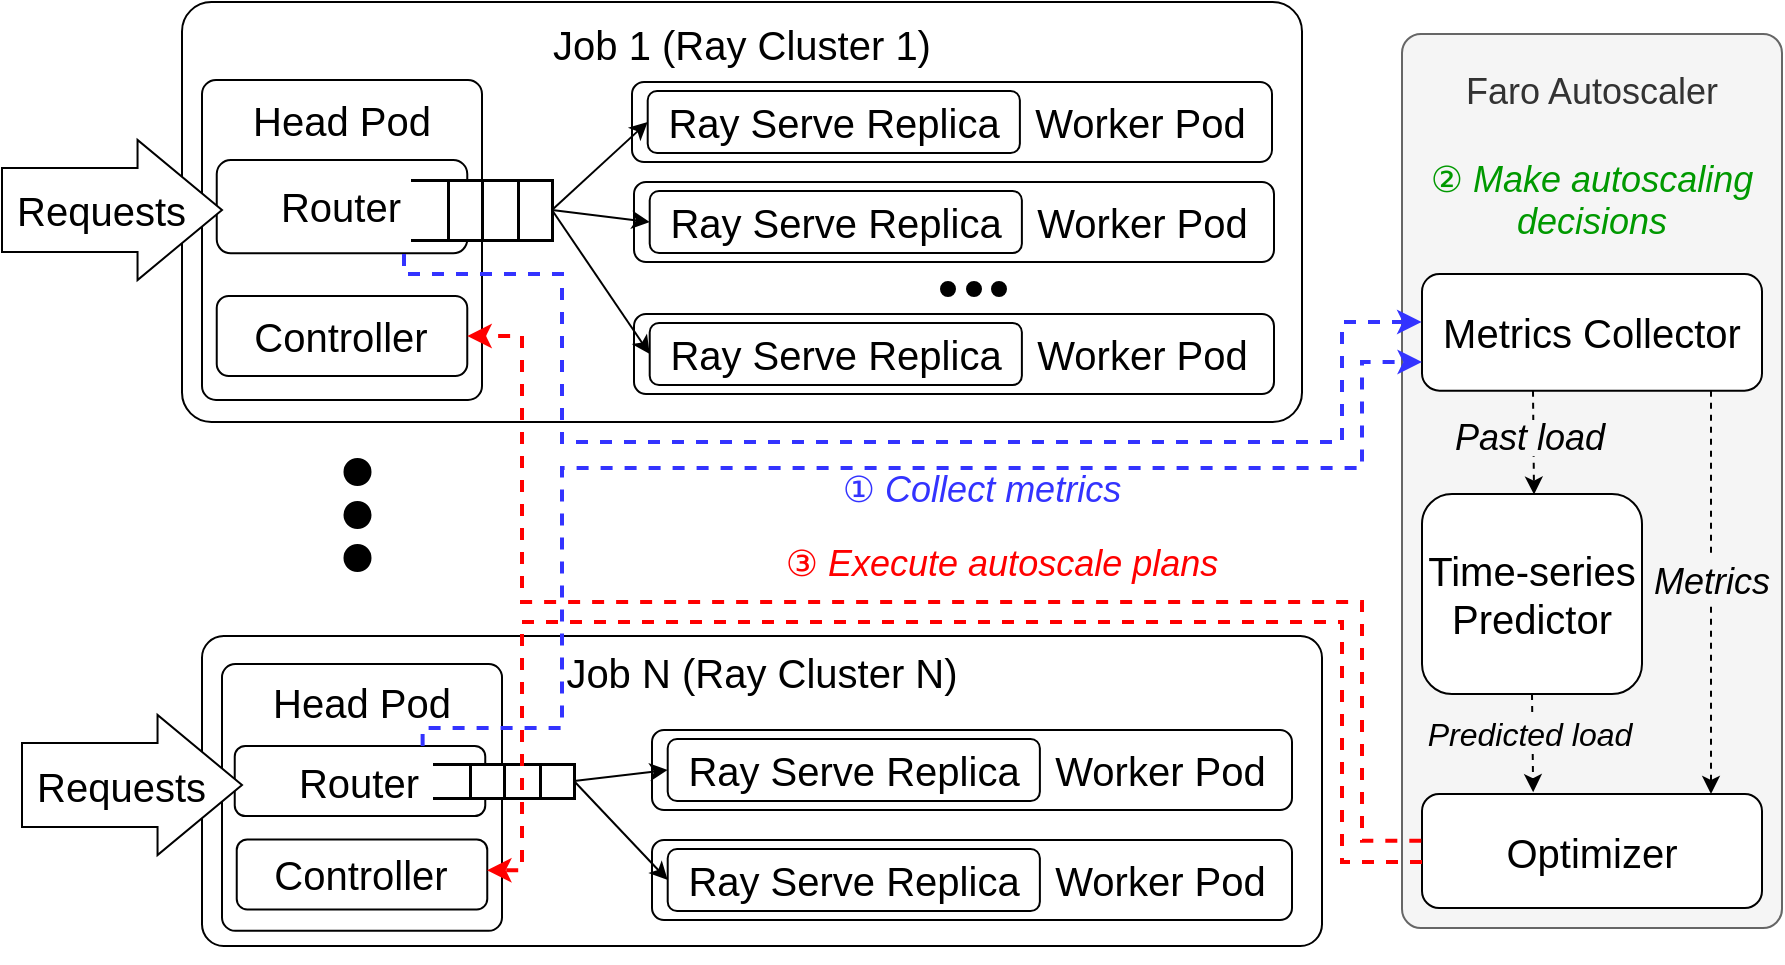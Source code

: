 <mxfile version="21.1.2" type="device">
  <diagram name="Page-1" id="ODiKtK3Bn3Vrpn2LKAS7">
    <mxGraphModel dx="1195" dy="712" grid="1" gridSize="10" guides="1" tooltips="1" connect="1" arrows="1" fold="1" page="1" pageScale="1" pageWidth="1100" pageHeight="850" math="0" shadow="0">
      <root>
        <mxCell id="0" />
        <mxCell id="1" parent="0" />
        <mxCell id="kD2B1rjUraq4vyGs7eOG-198" value="&lt;font style=&quot;font-size: 20px;&quot;&gt;Job 1 (Ray Cluster 1)&lt;br&gt;&lt;br&gt;&lt;br&gt;&lt;br&gt;&lt;br&gt;&lt;br&gt;&lt;br&gt;&lt;br&gt;&lt;/font&gt;" style="rounded=1;whiteSpace=wrap;html=1;arcSize=7;" parent="1" vertex="1">
          <mxGeometry x="150" y="120" width="560" height="210" as="geometry" />
        </mxCell>
        <mxCell id="kD2B1rjUraq4vyGs7eOG-6" value="" style="group" parent="1" vertex="1" connectable="0">
          <mxGeometry x="160" y="159" width="140" height="160" as="geometry" />
        </mxCell>
        <mxCell id="kD2B1rjUraq4vyGs7eOG-1" value="&lt;font style=&quot;font-size: 20px;&quot;&gt;Head Pod&lt;br&gt;&lt;br&gt;&lt;br&gt;&lt;br&gt;&lt;br&gt;&lt;br&gt;&lt;/font&gt;" style="rounded=1;whiteSpace=wrap;html=1;arcSize=5;" parent="kD2B1rjUraq4vyGs7eOG-6" vertex="1">
          <mxGeometry width="140" height="160" as="geometry" />
        </mxCell>
        <mxCell id="kD2B1rjUraq4vyGs7eOG-4" value="&lt;font style=&quot;font-size: 20px;&quot;&gt;Router&lt;/font&gt;" style="whiteSpace=wrap;html=1;rounded=1;" parent="kD2B1rjUraq4vyGs7eOG-6" vertex="1">
          <mxGeometry x="7.368" y="40" width="125.263" height="46.667" as="geometry" />
        </mxCell>
        <mxCell id="kD2B1rjUraq4vyGs7eOG-5" value="&lt;font style=&quot;font-size: 20px;&quot;&gt;Controller&lt;/font&gt;" style="whiteSpace=wrap;html=1;rounded=1;" parent="kD2B1rjUraq4vyGs7eOG-6" vertex="1">
          <mxGeometry x="7.368" y="108" width="125.263" height="40" as="geometry" />
        </mxCell>
        <mxCell id="kD2B1rjUraq4vyGs7eOG-13" value="" style="group;strokeWidth=2;strokeColor=none;rounded=1;" parent="1" vertex="1" connectable="0">
          <mxGeometry x="375" y="160" width="320" height="40" as="geometry" />
        </mxCell>
        <mxCell id="kD2B1rjUraq4vyGs7eOG-2" value="&lt;font style=&quot;font-size: 20px;&quot;&gt;Worker Pod&amp;nbsp;&amp;nbsp;&lt;/font&gt;" style="whiteSpace=wrap;html=1;rounded=1;align=right;" parent="kD2B1rjUraq4vyGs7eOG-13" vertex="1">
          <mxGeometry width="320" height="40" as="geometry" />
        </mxCell>
        <mxCell id="kD2B1rjUraq4vyGs7eOG-8" value="&lt;font style=&quot;font-size: 20px;&quot;&gt;Ray Serve Replica&lt;/font&gt;" style="whiteSpace=wrap;html=1;rounded=1;" parent="kD2B1rjUraq4vyGs7eOG-13" vertex="1">
          <mxGeometry x="7.855" y="4.446" width="186.085" height="31.109" as="geometry" />
        </mxCell>
        <mxCell id="kD2B1rjUraq4vyGs7eOG-14" value="" style="group" parent="1" vertex="1" connectable="0">
          <mxGeometry x="376" y="210" width="320" height="40" as="geometry" />
        </mxCell>
        <mxCell id="kD2B1rjUraq4vyGs7eOG-15" value="&lt;font style=&quot;font-size: 20px;&quot;&gt;Worker Pod&amp;nbsp;&amp;nbsp;&lt;/font&gt;" style="whiteSpace=wrap;html=1;rounded=1;align=right;" parent="kD2B1rjUraq4vyGs7eOG-14" vertex="1">
          <mxGeometry width="320" height="40" as="geometry" />
        </mxCell>
        <mxCell id="kD2B1rjUraq4vyGs7eOG-16" value="&lt;font style=&quot;font-size: 20px;&quot;&gt;Ray Serve Replica&lt;/font&gt;" style="whiteSpace=wrap;html=1;rounded=1;" parent="kD2B1rjUraq4vyGs7eOG-14" vertex="1">
          <mxGeometry x="7.855" y="4.446" width="186.085" height="31.109" as="geometry" />
        </mxCell>
        <mxCell id="kD2B1rjUraq4vyGs7eOG-64" value="" style="shape=table;startSize=0;container=1;collapsible=0;childLayout=tableLayout;fontSize=16;left=0;strokeWidth=1.5;" parent="1" vertex="1">
          <mxGeometry x="265" y="209" width="70" height="30" as="geometry" />
        </mxCell>
        <mxCell id="kD2B1rjUraq4vyGs7eOG-65" value="" style="shape=tableRow;horizontal=0;startSize=0;swimlaneHead=0;swimlaneBody=0;strokeColor=inherit;top=0;left=0;bottom=0;right=0;collapsible=0;dropTarget=0;fillColor=none;points=[[0,0.5],[1,0.5]];portConstraint=eastwest;fontSize=16;" parent="kD2B1rjUraq4vyGs7eOG-64" vertex="1">
          <mxGeometry width="70" height="30" as="geometry" />
        </mxCell>
        <mxCell id="kD2B1rjUraq4vyGs7eOG-66" value="" style="shape=partialRectangle;html=1;whiteSpace=wrap;connectable=0;strokeColor=inherit;overflow=hidden;fillColor=none;top=0;left=0;bottom=0;right=0;pointerEvents=1;fontSize=16;" parent="kD2B1rjUraq4vyGs7eOG-65" vertex="1">
          <mxGeometry width="18" height="30" as="geometry">
            <mxRectangle width="18" height="30" as="alternateBounds" />
          </mxGeometry>
        </mxCell>
        <mxCell id="kD2B1rjUraq4vyGs7eOG-67" value="" style="shape=partialRectangle;html=1;whiteSpace=wrap;connectable=0;strokeColor=inherit;overflow=hidden;fillColor=none;top=0;left=0;bottom=0;right=0;pointerEvents=1;fontSize=16;" parent="kD2B1rjUraq4vyGs7eOG-65" vertex="1">
          <mxGeometry x="18" width="17" height="30" as="geometry">
            <mxRectangle width="17" height="30" as="alternateBounds" />
          </mxGeometry>
        </mxCell>
        <mxCell id="kD2B1rjUraq4vyGs7eOG-81" style="shape=partialRectangle;html=1;whiteSpace=wrap;connectable=0;strokeColor=inherit;overflow=hidden;fillColor=none;top=0;left=0;bottom=0;right=0;pointerEvents=1;fontSize=16;" parent="kD2B1rjUraq4vyGs7eOG-65" vertex="1">
          <mxGeometry x="35" width="18" height="30" as="geometry">
            <mxRectangle width="18" height="30" as="alternateBounds" />
          </mxGeometry>
        </mxCell>
        <mxCell id="kD2B1rjUraq4vyGs7eOG-82" style="shape=partialRectangle;html=1;whiteSpace=wrap;connectable=0;strokeColor=inherit;overflow=hidden;fillColor=none;top=0;left=0;bottom=0;right=0;pointerEvents=1;fontSize=16;" parent="kD2B1rjUraq4vyGs7eOG-65" vertex="1">
          <mxGeometry x="53" width="17" height="30" as="geometry">
            <mxRectangle width="17" height="30" as="alternateBounds" />
          </mxGeometry>
        </mxCell>
        <mxCell id="kD2B1rjUraq4vyGs7eOG-83" value="" style="group" parent="1" vertex="1" connectable="0">
          <mxGeometry x="376" y="276" width="320" height="40" as="geometry" />
        </mxCell>
        <mxCell id="kD2B1rjUraq4vyGs7eOG-84" value="&lt;font style=&quot;font-size: 20px;&quot;&gt;Worker Pod&amp;nbsp;&amp;nbsp;&lt;/font&gt;" style="whiteSpace=wrap;html=1;rounded=1;align=right;" parent="kD2B1rjUraq4vyGs7eOG-83" vertex="1">
          <mxGeometry width="320" height="40" as="geometry" />
        </mxCell>
        <mxCell id="kD2B1rjUraq4vyGs7eOG-85" value="&lt;font style=&quot;font-size: 20px;&quot;&gt;Ray Serve Replica&lt;/font&gt;" style="whiteSpace=wrap;html=1;rounded=1;" parent="kD2B1rjUraq4vyGs7eOG-83" vertex="1">
          <mxGeometry x="7.855" y="4.446" width="186.085" height="31.109" as="geometry" />
        </mxCell>
        <mxCell id="kD2B1rjUraq4vyGs7eOG-110" value="" style="endArrow=classic;html=1;rounded=0;exitX=1;exitY=0.5;exitDx=0;exitDy=0;entryX=0;entryY=0.5;entryDx=0;entryDy=0;" parent="1" source="kD2B1rjUraq4vyGs7eOG-65" target="kD2B1rjUraq4vyGs7eOG-8" edge="1">
          <mxGeometry width="50" height="50" relative="1" as="geometry">
            <mxPoint x="540" y="295" as="sourcePoint" />
            <mxPoint x="590" y="245" as="targetPoint" />
          </mxGeometry>
        </mxCell>
        <mxCell id="kD2B1rjUraq4vyGs7eOG-111" value="" style="endArrow=classic;html=1;rounded=0;exitX=1;exitY=0.5;exitDx=0;exitDy=0;entryX=0;entryY=0.5;entryDx=0;entryDy=0;" parent="1" source="kD2B1rjUraq4vyGs7eOG-64" target="kD2B1rjUraq4vyGs7eOG-16" edge="1">
          <mxGeometry width="50" height="50" relative="1" as="geometry">
            <mxPoint x="370" y="245" as="sourcePoint" />
            <mxPoint x="438" y="180" as="targetPoint" />
          </mxGeometry>
        </mxCell>
        <mxCell id="kD2B1rjUraq4vyGs7eOG-112" value="" style="endArrow=classic;html=1;rounded=0;exitX=1;exitY=0.5;exitDx=0;exitDy=0;entryX=0;entryY=0.5;entryDx=0;entryDy=0;" parent="1" source="kD2B1rjUraq4vyGs7eOG-65" target="kD2B1rjUraq4vyGs7eOG-85" edge="1">
          <mxGeometry width="50" height="50" relative="1" as="geometry">
            <mxPoint x="370" y="245" as="sourcePoint" />
            <mxPoint x="438" y="240" as="targetPoint" />
          </mxGeometry>
        </mxCell>
        <mxCell id="kD2B1rjUraq4vyGs7eOG-114" value="&lt;font style=&quot;font-size: 18px;&quot;&gt;Faro Autoscaler&lt;br&gt;&lt;br&gt;&lt;font style=&quot;font-size: 18px;&quot; color=&quot;#009900&quot;&gt;②&lt;i&gt; Make autoscaling&lt;/i&gt;&lt;br&gt;&lt;i&gt;decisions&lt;/i&gt;&lt;/font&gt;&lt;br&gt;&lt;br&gt;&lt;br&gt;&lt;br&gt;&lt;br&gt;&lt;br&gt;&lt;br&gt;&lt;br&gt;&lt;br&gt;&lt;br&gt;&lt;br&gt;&lt;br&gt;&lt;br&gt;&lt;br&gt;&lt;br&gt;&lt;br&gt;&lt;/font&gt;" style="rounded=1;whiteSpace=wrap;html=1;arcSize=5;fillColor=#f5f5f5;fontColor=#333333;strokeColor=#666666;" parent="1" vertex="1">
          <mxGeometry x="760" y="136" width="190" height="447" as="geometry" />
        </mxCell>
        <mxCell id="kD2B1rjUraq4vyGs7eOG-115" value="&lt;font style=&quot;font-size: 20px;&quot;&gt;Metrics Collector&lt;/font&gt;" style="whiteSpace=wrap;html=1;rounded=1;" parent="1" vertex="1">
          <mxGeometry x="770" y="256" width="170" height="58.333" as="geometry" />
        </mxCell>
        <mxCell id="kD2B1rjUraq4vyGs7eOG-116" value="&lt;font style=&quot;font-size: 20px;&quot;&gt;Time-series&lt;br&gt;Predictor&lt;br&gt;&lt;/font&gt;" style="whiteSpace=wrap;html=1;rounded=1;" parent="1" vertex="1">
          <mxGeometry x="770" y="366" width="110" height="100" as="geometry" />
        </mxCell>
        <mxCell id="kD2B1rjUraq4vyGs7eOG-143" value="&lt;font style=&quot;font-size: 20px;&quot;&gt;Optimizer&lt;br&gt;&lt;/font&gt;" style="whiteSpace=wrap;html=1;rounded=1;" parent="1" vertex="1">
          <mxGeometry x="770" y="516" width="170" height="57" as="geometry" />
        </mxCell>
        <mxCell id="kD2B1rjUraq4vyGs7eOG-226" value="&lt;font style=&quot;font-size: 20px;&quot;&gt;Job N (Ray Cluster N)&lt;br&gt;&lt;br&gt;&lt;br&gt;&lt;br&gt;&lt;br&gt;&lt;br&gt;&lt;/font&gt;" style="rounded=1;whiteSpace=wrap;html=1;arcSize=7;" parent="1" vertex="1">
          <mxGeometry x="160" y="437" width="560" height="155" as="geometry" />
        </mxCell>
        <mxCell id="kD2B1rjUraq4vyGs7eOG-227" value="" style="group" parent="1" vertex="1" connectable="0">
          <mxGeometry x="170" y="451" width="140" height="133.39" as="geometry" />
        </mxCell>
        <mxCell id="kD2B1rjUraq4vyGs7eOG-228" value="&lt;font style=&quot;font-size: 20px;&quot;&gt;Head Pod&lt;br&gt;&lt;br&gt;&lt;br&gt;&lt;br&gt;&lt;br&gt;&lt;/font&gt;" style="rounded=1;whiteSpace=wrap;html=1;arcSize=5;" parent="kD2B1rjUraq4vyGs7eOG-227" vertex="1">
          <mxGeometry width="140" height="133.39" as="geometry" />
        </mxCell>
        <mxCell id="kD2B1rjUraq4vyGs7eOG-229" value="&lt;font style=&quot;font-size: 20px;&quot;&gt;Router&lt;/font&gt;" style="whiteSpace=wrap;html=1;rounded=1;" parent="kD2B1rjUraq4vyGs7eOG-227" vertex="1">
          <mxGeometry x="6.37" y="41" width="125.26" height="35" as="geometry" />
        </mxCell>
        <mxCell id="kD2B1rjUraq4vyGs7eOG-230" value="&lt;font style=&quot;font-size: 20px;&quot;&gt;Controller&lt;/font&gt;" style="whiteSpace=wrap;html=1;rounded=1;" parent="kD2B1rjUraq4vyGs7eOG-227" vertex="1">
          <mxGeometry x="7.37" y="87.74" width="125.26" height="35" as="geometry" />
        </mxCell>
        <mxCell id="kD2B1rjUraq4vyGs7eOG-231" value="" style="group;strokeWidth=2;strokeColor=none;rounded=1;" parent="1" vertex="1" connectable="0">
          <mxGeometry x="385" y="484" width="320" height="40" as="geometry" />
        </mxCell>
        <mxCell id="kD2B1rjUraq4vyGs7eOG-232" value="&lt;font style=&quot;font-size: 20px;&quot;&gt;Worker Pod&amp;nbsp;&amp;nbsp;&lt;/font&gt;" style="whiteSpace=wrap;html=1;rounded=1;align=right;" parent="kD2B1rjUraq4vyGs7eOG-231" vertex="1">
          <mxGeometry width="320" height="40" as="geometry" />
        </mxCell>
        <mxCell id="kD2B1rjUraq4vyGs7eOG-233" value="&lt;font style=&quot;font-size: 20px;&quot;&gt;Ray Serve Replica&lt;/font&gt;" style="whiteSpace=wrap;html=1;rounded=1;" parent="kD2B1rjUraq4vyGs7eOG-231" vertex="1">
          <mxGeometry x="7.855" y="4.446" width="186.085" height="31.109" as="geometry" />
        </mxCell>
        <mxCell id="kD2B1rjUraq4vyGs7eOG-234" value="" style="group" parent="1" vertex="1" connectable="0">
          <mxGeometry x="385" y="539" width="320" height="40" as="geometry" />
        </mxCell>
        <mxCell id="kD2B1rjUraq4vyGs7eOG-235" value="&lt;font style=&quot;font-size: 20px;&quot;&gt;Worker Pod&amp;nbsp;&amp;nbsp;&lt;/font&gt;" style="whiteSpace=wrap;html=1;rounded=1;align=right;" parent="kD2B1rjUraq4vyGs7eOG-234" vertex="1">
          <mxGeometry width="320" height="40" as="geometry" />
        </mxCell>
        <mxCell id="kD2B1rjUraq4vyGs7eOG-236" value="&lt;font style=&quot;font-size: 20px;&quot;&gt;Ray Serve Replica&lt;/font&gt;" style="whiteSpace=wrap;html=1;rounded=1;" parent="kD2B1rjUraq4vyGs7eOG-234" vertex="1">
          <mxGeometry x="7.855" y="4.446" width="186.085" height="31.109" as="geometry" />
        </mxCell>
        <mxCell id="kD2B1rjUraq4vyGs7eOG-237" value="" style="shape=table;startSize=0;container=1;collapsible=0;childLayout=tableLayout;fontSize=16;left=0;strokeWidth=1.5;" parent="1" vertex="1">
          <mxGeometry x="276" y="501" width="70" height="17" as="geometry" />
        </mxCell>
        <mxCell id="kD2B1rjUraq4vyGs7eOG-238" value="" style="shape=tableRow;horizontal=0;startSize=0;swimlaneHead=0;swimlaneBody=0;strokeColor=inherit;top=0;left=0;bottom=0;right=0;collapsible=0;dropTarget=0;fillColor=none;points=[[0,0.5],[1,0.5]];portConstraint=eastwest;fontSize=16;" parent="kD2B1rjUraq4vyGs7eOG-237" vertex="1">
          <mxGeometry width="70" height="17" as="geometry" />
        </mxCell>
        <mxCell id="kD2B1rjUraq4vyGs7eOG-239" value="" style="shape=partialRectangle;html=1;whiteSpace=wrap;connectable=0;strokeColor=inherit;overflow=hidden;fillColor=none;top=0;left=0;bottom=0;right=0;pointerEvents=1;fontSize=16;" parent="kD2B1rjUraq4vyGs7eOG-238" vertex="1">
          <mxGeometry width="18" height="17" as="geometry">
            <mxRectangle width="18" height="17" as="alternateBounds" />
          </mxGeometry>
        </mxCell>
        <mxCell id="kD2B1rjUraq4vyGs7eOG-240" value="" style="shape=partialRectangle;html=1;whiteSpace=wrap;connectable=0;strokeColor=inherit;overflow=hidden;fillColor=none;top=0;left=0;bottom=0;right=0;pointerEvents=1;fontSize=16;" parent="kD2B1rjUraq4vyGs7eOG-238" vertex="1">
          <mxGeometry x="18" width="17" height="17" as="geometry">
            <mxRectangle width="17" height="17" as="alternateBounds" />
          </mxGeometry>
        </mxCell>
        <mxCell id="kD2B1rjUraq4vyGs7eOG-241" style="shape=partialRectangle;html=1;whiteSpace=wrap;connectable=0;strokeColor=inherit;overflow=hidden;fillColor=none;top=0;left=0;bottom=0;right=0;pointerEvents=1;fontSize=16;" parent="kD2B1rjUraq4vyGs7eOG-238" vertex="1">
          <mxGeometry x="35" width="18" height="17" as="geometry">
            <mxRectangle width="18" height="17" as="alternateBounds" />
          </mxGeometry>
        </mxCell>
        <mxCell id="kD2B1rjUraq4vyGs7eOG-242" style="shape=partialRectangle;html=1;whiteSpace=wrap;connectable=0;strokeColor=inherit;overflow=hidden;fillColor=none;top=0;left=0;bottom=0;right=0;pointerEvents=1;fontSize=16;" parent="kD2B1rjUraq4vyGs7eOG-238" vertex="1">
          <mxGeometry x="53" width="17" height="17" as="geometry">
            <mxRectangle width="17" height="17" as="alternateBounds" />
          </mxGeometry>
        </mxCell>
        <mxCell id="kD2B1rjUraq4vyGs7eOG-250" value="" style="endArrow=classic;html=1;rounded=0;exitX=1;exitY=0.5;exitDx=0;exitDy=0;entryX=0;entryY=0.5;entryDx=0;entryDy=0;" parent="1" source="kD2B1rjUraq4vyGs7eOG-238" target="kD2B1rjUraq4vyGs7eOG-233" edge="1">
          <mxGeometry width="50" height="50" relative="1" as="geometry">
            <mxPoint x="550" y="612" as="sourcePoint" />
            <mxPoint x="600" y="562" as="targetPoint" />
          </mxGeometry>
        </mxCell>
        <mxCell id="kD2B1rjUraq4vyGs7eOG-251" value="" style="endArrow=classic;html=1;rounded=0;exitX=1;exitY=0.5;exitDx=0;exitDy=0;entryX=0;entryY=0.5;entryDx=0;entryDy=0;" parent="1" source="kD2B1rjUraq4vyGs7eOG-237" target="kD2B1rjUraq4vyGs7eOG-236" edge="1">
          <mxGeometry width="50" height="50" relative="1" as="geometry">
            <mxPoint x="380" y="562" as="sourcePoint" />
            <mxPoint x="448" y="497" as="targetPoint" />
          </mxGeometry>
        </mxCell>
        <mxCell id="kD2B1rjUraq4vyGs7eOG-256" style="edgeStyle=orthogonalEdgeStyle;rounded=0;orthogonalLoop=1;jettySize=auto;html=1;exitX=0.5;exitY=1;exitDx=0;exitDy=0;" parent="1" source="kD2B1rjUraq4vyGs7eOG-226" target="kD2B1rjUraq4vyGs7eOG-226" edge="1">
          <mxGeometry relative="1" as="geometry" />
        </mxCell>
        <mxCell id="kD2B1rjUraq4vyGs7eOG-279" value="" style="group" parent="1" vertex="1" connectable="0">
          <mxGeometry x="529.5" y="260" width="32.5" height="7" as="geometry" />
        </mxCell>
        <mxCell id="kD2B1rjUraq4vyGs7eOG-107" value="" style="ellipse;whiteSpace=wrap;html=1;fillColor=#000000;" parent="kD2B1rjUraq4vyGs7eOG-279" vertex="1">
          <mxGeometry x="25.5" width="7" height="7" as="geometry" />
        </mxCell>
        <mxCell id="kD2B1rjUraq4vyGs7eOG-103" value="" style="ellipse;whiteSpace=wrap;html=1;fillColor=#000000;" parent="kD2B1rjUraq4vyGs7eOG-279" vertex="1">
          <mxGeometry width="7" height="7" as="geometry" />
        </mxCell>
        <mxCell id="kD2B1rjUraq4vyGs7eOG-106" value="" style="ellipse;whiteSpace=wrap;html=1;fillColor=#000000;" parent="kD2B1rjUraq4vyGs7eOG-279" vertex="1">
          <mxGeometry x="13" width="7" height="7" as="geometry" />
        </mxCell>
        <mxCell id="kD2B1rjUraq4vyGs7eOG-291" value="" style="endArrow=classic;html=1;rounded=0;exitX=0.75;exitY=1;exitDx=0;exitDy=0;edgeStyle=orthogonalEdgeStyle;dashed=1;entryX=-0.001;entryY=0.418;entryDx=0;entryDy=0;entryPerimeter=0;strokeColor=#3333FF;strokeWidth=2;" parent="1" target="kD2B1rjUraq4vyGs7eOG-115" edge="1">
          <mxGeometry width="50" height="50" relative="1" as="geometry">
            <mxPoint x="261" y="246" as="sourcePoint" />
            <mxPoint x="850" y="289" as="targetPoint" />
            <Array as="points">
              <mxPoint x="261" y="256" />
              <mxPoint x="340" y="256" />
              <mxPoint x="340" y="340" />
              <mxPoint x="730" y="340" />
              <mxPoint x="730" y="280" />
              <mxPoint x="770" y="280" />
            </Array>
          </mxGeometry>
        </mxCell>
        <mxCell id="kD2B1rjUraq4vyGs7eOG-293" value="" style="endArrow=classic;html=1;rounded=0;edgeStyle=orthogonalEdgeStyle;dashed=1;strokeColor=#3333FF;strokeWidth=2;exitX=0.75;exitY=0;exitDx=0;exitDy=0;" parent="1" source="kD2B1rjUraq4vyGs7eOG-229" edge="1">
          <mxGeometry width="50" height="50" relative="1" as="geometry">
            <mxPoint x="270" y="490" as="sourcePoint" />
            <mxPoint x="770" y="300" as="targetPoint" />
            <Array as="points">
              <mxPoint x="270" y="483" />
              <mxPoint x="340" y="483" />
              <mxPoint x="340" y="353" />
              <mxPoint x="740" y="353" />
              <mxPoint x="740" y="300" />
            </Array>
          </mxGeometry>
        </mxCell>
        <mxCell id="kD2B1rjUraq4vyGs7eOG-295" value="" style="endArrow=classic;html=1;rounded=0;exitX=0.25;exitY=1;exitDx=0;exitDy=0;entryX=0.391;entryY=0.003;entryDx=0;entryDy=0;entryPerimeter=0;dashed=1;" parent="1" edge="1">
          <mxGeometry width="50" height="50" relative="1" as="geometry">
            <mxPoint x="825.5" y="314.333" as="sourcePoint" />
            <mxPoint x="826.01" y="366.3" as="targetPoint" />
          </mxGeometry>
        </mxCell>
        <mxCell id="kD2B1rjUraq4vyGs7eOG-296" value="" style="endArrow=classic;html=1;rounded=0;exitX=0.5;exitY=1;exitDx=0;exitDy=0;entryX=0.327;entryY=-0.016;entryDx=0;entryDy=0;entryPerimeter=0;dashed=1;" parent="1" source="kD2B1rjUraq4vyGs7eOG-116" target="kD2B1rjUraq4vyGs7eOG-143" edge="1">
          <mxGeometry width="50" height="50" relative="1" as="geometry">
            <mxPoint x="835.5" y="324.333" as="sourcePoint" />
            <mxPoint x="836.01" y="376.3" as="targetPoint" />
          </mxGeometry>
        </mxCell>
        <mxCell id="kD2B1rjUraq4vyGs7eOG-302" value="&lt;font style=&quot;font-size: 18px;&quot;&gt;①&amp;nbsp;&lt;i&gt;Collect metrics&lt;/i&gt;&lt;/font&gt;" style="text;html=1;strokeColor=none;fillColor=none;align=center;verticalAlign=middle;whiteSpace=wrap;rounded=0;fontColor=#3333FF;" parent="1" vertex="1">
          <mxGeometry x="460" y="348.5" width="180" height="30" as="geometry" />
        </mxCell>
        <mxCell id="kD2B1rjUraq4vyGs7eOG-303" value="&lt;font style=&quot;font-size: 20px;&quot;&gt;&amp;nbsp;Requests&lt;/font&gt;" style="html=1;shadow=0;dashed=0;align=left;verticalAlign=middle;shape=mxgraph.arrows2.arrow;dy=0.4;dx=42.23;notch=0;" parent="1" vertex="1">
          <mxGeometry x="60" y="189" width="110" height="70" as="geometry" />
        </mxCell>
        <mxCell id="kD2B1rjUraq4vyGs7eOG-304" value="&lt;font style=&quot;font-size: 20px;&quot;&gt;&amp;nbsp;Requests&lt;/font&gt;" style="html=1;shadow=0;dashed=0;align=left;verticalAlign=middle;shape=mxgraph.arrows2.arrow;dy=0.4;dx=42.23;notch=0;" parent="1" vertex="1">
          <mxGeometry x="70" y="476.5" width="110" height="70" as="geometry" />
        </mxCell>
        <mxCell id="kD2B1rjUraq4vyGs7eOG-305" value="&lt;span style=&quot;font-size: 18px;&quot;&gt;&lt;i&gt;Past load&lt;/i&gt;&lt;/span&gt;" style="text;html=1;strokeColor=none;fillColor=#f5f5f5;align=center;verticalAlign=middle;whiteSpace=wrap;rounded=0;" parent="1" vertex="1">
          <mxGeometry x="774" y="329" width="100" height="18" as="geometry" />
        </mxCell>
        <mxCell id="kD2B1rjUraq4vyGs7eOG-306" value="" style="endArrow=classic;html=1;rounded=0;exitX=0.75;exitY=1;exitDx=0;exitDy=0;entryX=0.75;entryY=0;entryDx=0;entryDy=0;dashed=1;" parent="1" edge="1">
          <mxGeometry width="50" height="50" relative="1" as="geometry">
            <mxPoint x="914.5" y="314.333" as="sourcePoint" />
            <mxPoint x="914.5" y="516" as="targetPoint" />
          </mxGeometry>
        </mxCell>
        <mxCell id="kD2B1rjUraq4vyGs7eOG-307" value="&lt;font size=&quot;1&quot; style=&quot;&quot;&gt;&lt;i style=&quot;font-size: 16px;&quot;&gt;Predicted load&lt;/i&gt;&lt;/font&gt;" style="text;html=1;strokeColor=none;fillColor=#f5f5f5;align=center;verticalAlign=middle;whiteSpace=wrap;rounded=0;" parent="1" vertex="1">
          <mxGeometry x="768" y="476" width="112" height="19" as="geometry" />
        </mxCell>
        <mxCell id="kD2B1rjUraq4vyGs7eOG-308" value="&lt;span style=&quot;font-size: 18px;&quot;&gt;&lt;i&gt;Metrics&lt;br&gt;&lt;/i&gt;&lt;/span&gt;" style="text;html=1;strokeColor=none;fillColor=#f5f5f5;align=center;verticalAlign=middle;whiteSpace=wrap;rounded=0;" parent="1" vertex="1">
          <mxGeometry x="885" y="397" width="60" height="25" as="geometry" />
        </mxCell>
        <mxCell id="kD2B1rjUraq4vyGs7eOG-310" value="" style="endArrow=classic;html=1;rounded=0;edgeStyle=orthogonalEdgeStyle;dashed=1;entryX=1;entryY=0.5;entryDx=0;entryDy=0;exitX=-0.002;exitY=0.411;exitDx=0;exitDy=0;strokeColor=#FF0000;strokeWidth=2;exitPerimeter=0;" parent="1" source="kD2B1rjUraq4vyGs7eOG-143" target="kD2B1rjUraq4vyGs7eOG-5" edge="1">
          <mxGeometry width="50" height="50" relative="1" as="geometry">
            <mxPoint x="440" y="460" as="sourcePoint" />
            <mxPoint x="831" y="302" as="targetPoint" />
            <Array as="points">
              <mxPoint x="740" y="539" />
              <mxPoint x="740" y="420" />
              <mxPoint x="320" y="420" />
              <mxPoint x="320" y="287" />
            </Array>
          </mxGeometry>
        </mxCell>
        <mxCell id="kD2B1rjUraq4vyGs7eOG-311" value="" style="endArrow=classic;html=1;rounded=0;edgeStyle=orthogonalEdgeStyle;dashed=1;entryX=0.999;entryY=0.439;entryDx=0;entryDy=0;strokeColor=#FF0000;strokeWidth=2;entryPerimeter=0;" parent="1" target="kD2B1rjUraq4vyGs7eOG-230" edge="1">
          <mxGeometry width="50" height="50" relative="1" as="geometry">
            <mxPoint x="770" y="550" as="sourcePoint" />
            <mxPoint x="271" y="317" as="targetPoint" />
            <Array as="points">
              <mxPoint x="770" y="550" />
              <mxPoint x="730" y="550" />
              <mxPoint x="730" y="430" />
              <mxPoint x="320" y="430" />
              <mxPoint x="320" y="554" />
            </Array>
          </mxGeometry>
        </mxCell>
        <mxCell id="kD2B1rjUraq4vyGs7eOG-312" value="&lt;font style=&quot;font-size: 18px;&quot;&gt;③&amp;nbsp;&lt;i&gt;Execute autoscale plans&lt;/i&gt;&lt;/font&gt;" style="text;html=1;strokeColor=none;fillColor=none;align=center;verticalAlign=middle;whiteSpace=wrap;rounded=0;fontColor=#FF0000;" parent="1" vertex="1">
          <mxGeometry x="450" y="386" width="220" height="30" as="geometry" />
        </mxCell>
        <mxCell id="kD2B1rjUraq4vyGs7eOG-317" value="" style="group" parent="1" vertex="1" connectable="0">
          <mxGeometry x="231.25" y="348.5" width="13" height="56" as="geometry" />
        </mxCell>
        <mxCell id="kD2B1rjUraq4vyGs7eOG-299" value="" style="ellipse;whiteSpace=wrap;html=1;fillColor=#000000;" parent="kD2B1rjUraq4vyGs7eOG-317" vertex="1">
          <mxGeometry width="13" height="13" as="geometry" />
        </mxCell>
        <mxCell id="kD2B1rjUraq4vyGs7eOG-315" value="" style="ellipse;whiteSpace=wrap;html=1;fillColor=#000000;" parent="kD2B1rjUraq4vyGs7eOG-317" vertex="1">
          <mxGeometry y="21.5" width="13" height="13" as="geometry" />
        </mxCell>
        <mxCell id="kD2B1rjUraq4vyGs7eOG-316" value="" style="ellipse;whiteSpace=wrap;html=1;fillColor=#000000;" parent="kD2B1rjUraq4vyGs7eOG-317" vertex="1">
          <mxGeometry y="43" width="13" height="13" as="geometry" />
        </mxCell>
      </root>
    </mxGraphModel>
  </diagram>
</mxfile>
